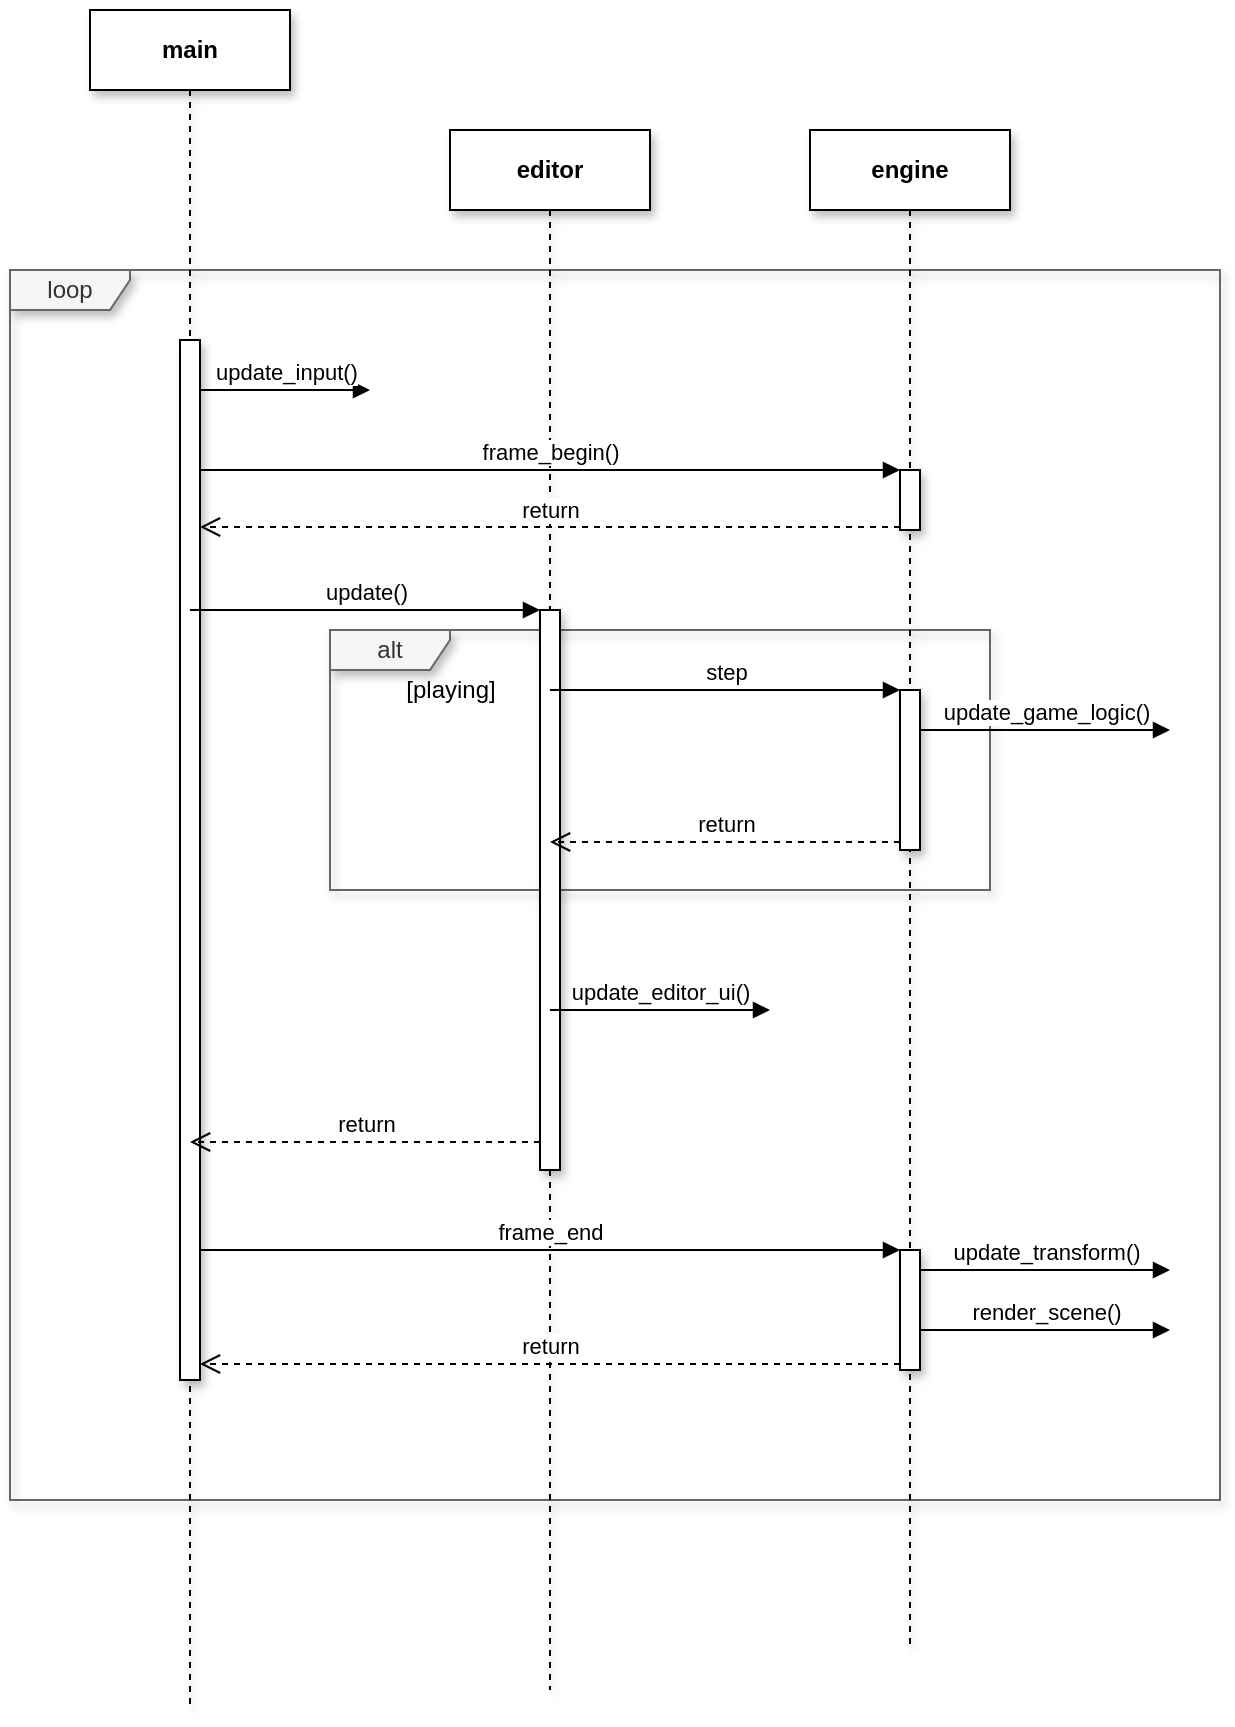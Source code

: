 <mxfile version="19.0.3" type="device" pages="3"><diagram id="qrjFZQvy_YNX1GYQrpix" name="Page-1"><mxGraphModel dx="1107" dy="866" grid="1" gridSize="10" guides="1" tooltips="1" connect="1" arrows="1" fold="1" page="1" pageScale="1" pageWidth="827" pageHeight="1169" math="0" shadow="0"><root><mxCell id="0"/><mxCell id="1" parent="0"/><mxCell id="FQW00VkIZRdeHfw1IHpk-15" value="loop" style="shape=umlFrame;whiteSpace=wrap;html=1;shadow=1;fillColor=#f5f5f5;fontColor=#333333;strokeColor=#666666;width=60;height=20;" vertex="1" parent="1"><mxGeometry x="120" y="250" width="605" height="615" as="geometry"/></mxCell><mxCell id="FQW00VkIZRdeHfw1IHpk-13" value="alt" style="shape=umlFrame;whiteSpace=wrap;html=1;shadow=1;fillColor=#f5f5f5;fontColor=#333333;strokeColor=#666666;width=60;height=20;" vertex="1" parent="1"><mxGeometry x="280" y="430" width="330" height="130" as="geometry"/></mxCell><mxCell id="FQW00VkIZRdeHfw1IHpk-4" value="main" style="shape=umlLifeline;perimeter=lifelinePerimeter;whiteSpace=wrap;html=1;container=1;collapsible=0;recursiveResize=0;outlineConnect=0;shadow=1;fontStyle=1" vertex="1" parent="1"><mxGeometry x="160" y="120" width="100" height="850" as="geometry"/></mxCell><mxCell id="FQW00VkIZRdeHfw1IHpk-36" value="update_input()" style="html=1;verticalAlign=bottom;endArrow=block;rounded=0;shadow=0;" edge="1" parent="FQW00VkIZRdeHfw1IHpk-4"><mxGeometry width="80" relative="1" as="geometry"><mxPoint x="55" y="190" as="sourcePoint"/><mxPoint x="140" y="190" as="targetPoint"/></mxGeometry></mxCell><mxCell id="FQW00VkIZRdeHfw1IHpk-16" value="" style="html=1;points=[];perimeter=orthogonalPerimeter;shadow=1;" vertex="1" parent="FQW00VkIZRdeHfw1IHpk-4"><mxGeometry x="45" y="165" width="10" height="520" as="geometry"/></mxCell><mxCell id="FQW00VkIZRdeHfw1IHpk-5" value="editor" style="shape=umlLifeline;perimeter=lifelinePerimeter;whiteSpace=wrap;html=1;container=1;collapsible=0;recursiveResize=0;outlineConnect=0;shadow=1;fontStyle=1" vertex="1" parent="1"><mxGeometry x="340" y="180" width="100" height="780" as="geometry"/></mxCell><mxCell id="FQW00VkIZRdeHfw1IHpk-10" value="" style="html=1;points=[];perimeter=orthogonalPerimeter;shadow=1;" vertex="1" parent="FQW00VkIZRdeHfw1IHpk-5"><mxGeometry x="45" y="240" width="10" height="280" as="geometry"/></mxCell><mxCell id="FQW00VkIZRdeHfw1IHpk-6" value="engine" style="shape=umlLifeline;perimeter=lifelinePerimeter;whiteSpace=wrap;html=1;container=1;collapsible=0;recursiveResize=0;outlineConnect=0;shadow=1;fontStyle=1" vertex="1" parent="1"><mxGeometry x="520" y="180" width="100" height="760" as="geometry"/></mxCell><mxCell id="FQW00VkIZRdeHfw1IHpk-7" value="" style="html=1;points=[];perimeter=orthogonalPerimeter;shadow=1;" vertex="1" parent="FQW00VkIZRdeHfw1IHpk-6"><mxGeometry x="45" y="280" width="10" height="80" as="geometry"/></mxCell><mxCell id="FQW00VkIZRdeHfw1IHpk-8" value="step" style="html=1;verticalAlign=bottom;endArrow=block;entryX=0;entryY=0;rounded=0;" edge="1" target="FQW00VkIZRdeHfw1IHpk-7" parent="1" source="FQW00VkIZRdeHfw1IHpk-5"><mxGeometry relative="1" as="geometry"><mxPoint x="420" y="410" as="sourcePoint"/></mxGeometry></mxCell><mxCell id="FQW00VkIZRdeHfw1IHpk-9" value="return" style="html=1;verticalAlign=bottom;endArrow=open;dashed=1;endSize=8;exitX=0;exitY=0.95;rounded=0;" edge="1" source="FQW00VkIZRdeHfw1IHpk-7" parent="1" target="FQW00VkIZRdeHfw1IHpk-5"><mxGeometry relative="1" as="geometry"><mxPoint x="420" y="486" as="targetPoint"/></mxGeometry></mxCell><mxCell id="FQW00VkIZRdeHfw1IHpk-11" value="update()" style="html=1;verticalAlign=bottom;endArrow=block;entryX=0;entryY=0;rounded=0;" edge="1" target="FQW00VkIZRdeHfw1IHpk-10" parent="1" source="FQW00VkIZRdeHfw1IHpk-4"><mxGeometry relative="1" as="geometry"><mxPoint x="290" y="400" as="sourcePoint"/></mxGeometry></mxCell><mxCell id="FQW00VkIZRdeHfw1IHpk-12" value="return" style="html=1;verticalAlign=bottom;endArrow=open;dashed=1;endSize=8;exitX=0;exitY=0.95;rounded=0;" edge="1" source="FQW00VkIZRdeHfw1IHpk-10" parent="1" target="FQW00VkIZRdeHfw1IHpk-4"><mxGeometry relative="1" as="geometry"><mxPoint x="290" y="476" as="targetPoint"/></mxGeometry></mxCell><mxCell id="FQW00VkIZRdeHfw1IHpk-14" value="[playing]" style="text;html=1;align=center;verticalAlign=middle;resizable=0;points=[];autosize=1;strokeColor=none;fillColor=none;" vertex="1" parent="1"><mxGeometry x="310" y="450" width="60" height="20" as="geometry"/></mxCell><mxCell id="FQW00VkIZRdeHfw1IHpk-24" value="" style="html=1;points=[];perimeter=orthogonalPerimeter;shadow=1;" vertex="1" parent="1"><mxGeometry x="565" y="740" width="10" height="60" as="geometry"/></mxCell><mxCell id="FQW00VkIZRdeHfw1IHpk-25" value="frame_end" style="html=1;verticalAlign=bottom;endArrow=block;entryX=0;entryY=0;rounded=0;shadow=0;" edge="1" target="FQW00VkIZRdeHfw1IHpk-24" parent="1" source="FQW00VkIZRdeHfw1IHpk-16"><mxGeometry relative="1" as="geometry"><mxPoint x="490" y="700" as="sourcePoint"/></mxGeometry></mxCell><mxCell id="FQW00VkIZRdeHfw1IHpk-26" value="return" style="html=1;verticalAlign=bottom;endArrow=open;dashed=1;endSize=8;exitX=0;exitY=0.95;rounded=0;shadow=0;" edge="1" source="FQW00VkIZRdeHfw1IHpk-24" parent="1" target="FQW00VkIZRdeHfw1IHpk-16"><mxGeometry relative="1" as="geometry"><mxPoint x="290" y="720" as="targetPoint"/></mxGeometry></mxCell><mxCell id="FQW00VkIZRdeHfw1IHpk-27" value="" style="html=1;points=[];perimeter=orthogonalPerimeter;shadow=1;" vertex="1" parent="1"><mxGeometry x="565" y="350" width="10" height="30" as="geometry"/></mxCell><mxCell id="FQW00VkIZRdeHfw1IHpk-28" value="frame_begin()" style="html=1;verticalAlign=bottom;endArrow=block;entryX=0;entryY=0;rounded=0;shadow=0;" edge="1" target="FQW00VkIZRdeHfw1IHpk-27" parent="1" source="FQW00VkIZRdeHfw1IHpk-16"><mxGeometry relative="1" as="geometry"><mxPoint x="495" y="320" as="sourcePoint"/></mxGeometry></mxCell><mxCell id="FQW00VkIZRdeHfw1IHpk-29" value="return" style="html=1;verticalAlign=bottom;endArrow=open;dashed=1;endSize=8;exitX=0;exitY=0.95;rounded=0;shadow=0;" edge="1" source="FQW00VkIZRdeHfw1IHpk-27" parent="1" target="FQW00VkIZRdeHfw1IHpk-16"><mxGeometry relative="1" as="geometry"><mxPoint x="495" y="396" as="targetPoint"/></mxGeometry></mxCell><mxCell id="FQW00VkIZRdeHfw1IHpk-30" value="update_transform()" style="html=1;verticalAlign=bottom;endArrow=block;rounded=0;shadow=0;" edge="1" parent="1"><mxGeometry width="80" relative="1" as="geometry"><mxPoint x="575" y="750" as="sourcePoint"/><mxPoint x="700" y="750" as="targetPoint"/></mxGeometry></mxCell><mxCell id="FQW00VkIZRdeHfw1IHpk-34" value="render_scene()" style="html=1;verticalAlign=bottom;endArrow=block;rounded=0;shadow=0;" edge="1" parent="1"><mxGeometry width="80" relative="1" as="geometry"><mxPoint x="575" y="780" as="sourcePoint"/><mxPoint x="700" y="780" as="targetPoint"/></mxGeometry></mxCell><mxCell id="FQW00VkIZRdeHfw1IHpk-35" value="update_editor_ui()" style="html=1;verticalAlign=bottom;endArrow=block;rounded=0;shadow=0;" edge="1" parent="1"><mxGeometry width="80" relative="1" as="geometry"><mxPoint x="390" y="620" as="sourcePoint"/><mxPoint x="500" y="620" as="targetPoint"/></mxGeometry></mxCell><mxCell id="FQW00VkIZRdeHfw1IHpk-37" value="update_game_logic()" style="html=1;verticalAlign=bottom;endArrow=block;rounded=0;shadow=0;" edge="1" parent="1"><mxGeometry width="80" relative="1" as="geometry"><mxPoint x="575" y="480" as="sourcePoint"/><mxPoint x="700" y="480" as="targetPoint"/></mxGeometry></mxCell></root></mxGraphModel></diagram><diagram name="Page-1のコピー" id="_VddOFSFXY1GkBIUKabR"><mxGraphModel dx="1107" dy="866" grid="1" gridSize="10" guides="1" tooltips="1" connect="1" arrows="1" fold="1" page="1" pageScale="1" pageWidth="827" pageHeight="1169" math="0" shadow="0"><root><mxCell id="FLQX34F2kQewFfOA0PCj-0"/><mxCell id="FLQX34F2kQewFfOA0PCj-1" parent="FLQX34F2kQewFfOA0PCj-0"/><mxCell id="LDaNgytz1E5qXZ9MOv_r-6" value="alt" style="shape=umlFrame;whiteSpace=wrap;html=1;shadow=1;fillColor=#f5f5f5;fontColor=#333333;strokeColor=#666666;width=60;height=20;" vertex="1" parent="FLQX34F2kQewFfOA0PCj-1"><mxGeometry x="120" y="920" width="500" height="110" as="geometry"/></mxCell><mxCell id="LDaNgytz1E5qXZ9MOv_r-4" value="loop" style="shape=umlFrame;whiteSpace=wrap;html=1;shadow=1;fillColor=#f5f5f5;fontColor=#333333;strokeColor=#666666;width=60;height=20;" vertex="1" parent="FLQX34F2kQewFfOA0PCj-1"><mxGeometry x="120" y="610" width="500" height="270" as="geometry"/></mxCell><mxCell id="FLQX34F2kQewFfOA0PCj-4" value="main" style="shape=umlLifeline;perimeter=lifelinePerimeter;whiteSpace=wrap;html=1;container=1;collapsible=0;recursiveResize=0;outlineConnect=0;shadow=1;fontStyle=1" vertex="1" parent="FLQX34F2kQewFfOA0PCj-1"><mxGeometry x="160" y="120" width="100" height="1200" as="geometry"/></mxCell><mxCell id="78HqQ1fgy3DgebkMigqj-3" value="" style="html=1;points=[];perimeter=orthogonalPerimeter;shadow=1;" vertex="1" parent="FLQX34F2kQewFfOA0PCj-4"><mxGeometry x="45" y="140" width="10" height="850" as="geometry"/></mxCell><mxCell id="78HqQ1fgy3DgebkMigqj-5" value="" style="html=1;points=[];perimeter=orthogonalPerimeter;shadow=1;" vertex="1" parent="FLQX34F2kQewFfOA0PCj-4"><mxGeometry x="55" y="190" width="10" height="40" as="geometry"/></mxCell><mxCell id="78HqQ1fgy3DgebkMigqj-6" value="setup" style="edgeStyle=orthogonalEdgeStyle;html=1;align=left;spacingLeft=2;endArrow=block;rounded=0;entryX=1;entryY=0;shadow=0;" edge="1" target="78HqQ1fgy3DgebkMigqj-5" parent="FLQX34F2kQewFfOA0PCj-4" source="FLQX34F2kQewFfOA0PCj-4"><mxGeometry relative="1" as="geometry"><mxPoint x="240" y="270" as="sourcePoint"/><Array as="points"><mxPoint x="110" y="170"/><mxPoint x="110" y="190"/></Array></mxGeometry></mxCell><mxCell id="LDaNgytz1E5qXZ9MOv_r-0" value="" style="html=1;points=[];perimeter=orthogonalPerimeter;shadow=1;" vertex="1" parent="FLQX34F2kQewFfOA0PCj-4"><mxGeometry x="50.19" y="540" width="10" height="40" as="geometry"/></mxCell><mxCell id="LDaNgytz1E5qXZ9MOv_r-1" value="process_backend()" style="edgeStyle=orthogonalEdgeStyle;html=1;align=left;spacingLeft=2;endArrow=block;rounded=0;entryX=1;entryY=0;shadow=0;" edge="1" target="LDaNgytz1E5qXZ9MOv_r-0" parent="FLQX34F2kQewFfOA0PCj-4"><mxGeometry relative="1" as="geometry"><mxPoint x="45.0" y="520" as="sourcePoint"/><Array as="points"><mxPoint x="105.19" y="520"/><mxPoint x="105.19" y="540"/></Array></mxGeometry></mxCell><mxCell id="LDaNgytz1E5qXZ9MOv_r-2" value="" style="html=1;points=[];perimeter=orthogonalPerimeter;shadow=1;" vertex="1" parent="FLQX34F2kQewFfOA0PCj-4"><mxGeometry x="55.38" y="690" width="10" height="40" as="geometry"/></mxCell><mxCell id="LDaNgytz1E5qXZ9MOv_r-3" value="process_backend()" style="edgeStyle=orthogonalEdgeStyle;html=1;align=left;spacingLeft=2;endArrow=block;rounded=0;entryX=1;entryY=0;shadow=0;" edge="1" target="LDaNgytz1E5qXZ9MOv_r-2" parent="FLQX34F2kQewFfOA0PCj-4"><mxGeometry relative="1" as="geometry"><mxPoint x="50.19" y="670" as="sourcePoint"/><Array as="points"><mxPoint x="110.38" y="670"/><mxPoint x="110.38" y="690"/></Array></mxGeometry></mxCell><mxCell id="78HqQ1fgy3DgebkMigqj-11" value="" style="html=1;points=[];perimeter=orthogonalPerimeter;shadow=1;" vertex="1" parent="FLQX34F2kQewFfOA0PCj-4"><mxGeometry x="50.19" y="330" width="10" height="40" as="geometry"/></mxCell><mxCell id="78HqQ1fgy3DgebkMigqj-12" value="process_backend()" style="edgeStyle=orthogonalEdgeStyle;html=1;align=left;spacingLeft=2;endArrow=block;rounded=0;entryX=1;entryY=0;shadow=0;" edge="1" target="78HqQ1fgy3DgebkMigqj-11" parent="FLQX34F2kQewFfOA0PCj-4"><mxGeometry relative="1" as="geometry"><mxPoint x="45.0" y="310" as="sourcePoint"/><Array as="points"><mxPoint x="105.19" y="310"/><mxPoint x="105.19" y="330"/></Array></mxGeometry></mxCell><mxCell id="LDaNgytz1E5qXZ9MOv_r-12" value="" style="shape=umlDestroy;whiteSpace=wrap;html=1;strokeWidth=3;shadow=1;" vertex="1" parent="FLQX34F2kQewFfOA0PCj-4"><mxGeometry x="35" y="1170" width="30" height="30" as="geometry"/></mxCell><mxCell id="FLQX34F2kQewFfOA0PCj-9" value="engine" style="shape=umlLifeline;perimeter=lifelinePerimeter;whiteSpace=wrap;html=1;container=1;collapsible=0;recursiveResize=0;outlineConnect=0;shadow=1;fontStyle=1" vertex="1" parent="FLQX34F2kQewFfOA0PCj-1"><mxGeometry x="440" y="205" width="100" height="855" as="geometry"/></mxCell><mxCell id="78HqQ1fgy3DgebkMigqj-0" value="" style="html=1;points=[];perimeter=orthogonalPerimeter;shadow=1;" vertex="1" parent="FLQX34F2kQewFfOA0PCj-9"><mxGeometry x="45" y="155" width="10" height="45" as="geometry"/></mxCell><mxCell id="78HqQ1fgy3DgebkMigqj-8" value="" style="html=1;points=[];perimeter=orthogonalPerimeter;shadow=1;" vertex="1" parent="FLQX34F2kQewFfOA0PCj-9"><mxGeometry x="45" y="320" width="10" height="45" as="geometry"/></mxCell><mxCell id="78HqQ1fgy3DgebkMigqj-15" value="" style="html=1;points=[];perimeter=orthogonalPerimeter;shadow=1;" vertex="1" parent="FLQX34F2kQewFfOA0PCj-9"><mxGeometry x="45" y="515" width="10" height="45" as="geometry"/></mxCell><mxCell id="78HqQ1fgy3DgebkMigqj-16" value="step()" style="html=1;verticalAlign=bottom;endArrow=block;entryX=0;entryY=0;rounded=0;shadow=0;" edge="1" target="78HqQ1fgy3DgebkMigqj-15" parent="FLQX34F2kQewFfOA0PCj-9"><mxGeometry relative="1" as="geometry"><mxPoint x="-225" y="515" as="sourcePoint"/></mxGeometry></mxCell><mxCell id="78HqQ1fgy3DgebkMigqj-17" value="return" style="html=1;verticalAlign=bottom;endArrow=open;dashed=1;endSize=8;exitX=0;exitY=0.95;rounded=0;shadow=0;" edge="1" source="78HqQ1fgy3DgebkMigqj-15" parent="FLQX34F2kQewFfOA0PCj-9"><mxGeometry relative="1" as="geometry"><mxPoint x="-220" y="556" as="targetPoint"/></mxGeometry></mxCell><mxCell id="78HqQ1fgy3DgebkMigqj-18" value="on_stepped()" style="html=1;verticalAlign=bottom;endArrow=block;rounded=0;shadow=0;" edge="1" parent="FLQX34F2kQewFfOA0PCj-9"><mxGeometry width="80" relative="1" as="geometry"><mxPoint x="50" y="520" as="sourcePoint"/><mxPoint x="150" y="520" as="targetPoint"/></mxGeometry></mxCell><mxCell id="LDaNgytz1E5qXZ9MOv_r-9" value="" style="html=1;points=[];perimeter=orthogonalPerimeter;shadow=1;" vertex="1" parent="FLQX34F2kQewFfOA0PCj-9"><mxGeometry x="45" y="755" width="10" height="25" as="geometry"/></mxCell><mxCell id="78HqQ1fgy3DgebkMigqj-1" value="configure()" style="html=1;verticalAlign=bottom;endArrow=block;entryX=0;entryY=0;rounded=0;shadow=0;" edge="1" target="78HqQ1fgy3DgebkMigqj-0" parent="FLQX34F2kQewFfOA0PCj-1" source="FLQX34F2kQewFfOA0PCj-4"><mxGeometry relative="1" as="geometry"><mxPoint x="300" y="440" as="sourcePoint"/></mxGeometry></mxCell><mxCell id="78HqQ1fgy3DgebkMigqj-2" value="return" style="html=1;verticalAlign=bottom;endArrow=open;dashed=1;endSize=8;exitX=0;exitY=0.95;rounded=0;shadow=0;" edge="1" source="78HqQ1fgy3DgebkMigqj-0" parent="FLQX34F2kQewFfOA0PCj-1" target="FLQX34F2kQewFfOA0PCj-4"><mxGeometry relative="1" as="geometry"><mxPoint x="300" y="516" as="targetPoint"/></mxGeometry></mxCell><mxCell id="78HqQ1fgy3DgebkMigqj-7" value="on_boot()" style="html=1;verticalAlign=bottom;endArrow=block;rounded=0;shadow=0;" edge="1" parent="FLQX34F2kQewFfOA0PCj-1"><mxGeometry width="80" relative="1" as="geometry"><mxPoint x="490" y="370" as="sourcePoint"/><mxPoint x="570" y="370" as="targetPoint"/></mxGeometry></mxCell><mxCell id="78HqQ1fgy3DgebkMigqj-9" value="step()" style="html=1;verticalAlign=bottom;endArrow=block;entryX=0;entryY=0;rounded=0;shadow=0;" edge="1" target="78HqQ1fgy3DgebkMigqj-8" parent="FLQX34F2kQewFfOA0PCj-1" source="78HqQ1fgy3DgebkMigqj-3"><mxGeometry relative="1" as="geometry"><mxPoint x="220" y="490" as="sourcePoint"/></mxGeometry></mxCell><mxCell id="78HqQ1fgy3DgebkMigqj-10" value="return" style="html=1;verticalAlign=bottom;endArrow=open;dashed=1;endSize=8;exitX=0;exitY=0.95;rounded=0;shadow=0;" edge="1" source="78HqQ1fgy3DgebkMigqj-8" parent="FLQX34F2kQewFfOA0PCj-1"><mxGeometry relative="1" as="geometry"><mxPoint x="220" y="566" as="targetPoint"/></mxGeometry></mxCell><mxCell id="78HqQ1fgy3DgebkMigqj-13" value="on_initialized()" style="html=1;verticalAlign=bottom;endArrow=block;rounded=0;shadow=0;" edge="1" parent="FLQX34F2kQewFfOA0PCj-1"><mxGeometry width="80" relative="1" as="geometry"><mxPoint x="490" y="530" as="sourcePoint"/><mxPoint x="590" y="530" as="targetPoint"/></mxGeometry></mxCell><mxCell id="LDaNgytz1E5qXZ9MOv_r-7" value="[restart]" style="text;html=1;align=center;verticalAlign=middle;resizable=0;points=[];autosize=1;strokeColor=none;fillColor=none;" vertex="1" parent="FLQX34F2kQewFfOA0PCj-1"><mxGeometry x="120" y="940" width="60" height="20" as="geometry"/></mxCell><mxCell id="LDaNgytz1E5qXZ9MOv_r-8" value="restart()" style="html=1;verticalAlign=bottom;endArrow=block;rounded=0;shadow=0;" edge="1" parent="FLQX34F2kQewFfOA0PCj-1" source="FLQX34F2kQewFfOA0PCj-4" target="FLQX34F2kQewFfOA0PCj-4"><mxGeometry width="80" relative="1" as="geometry"><mxPoint x="70" y="510" as="sourcePoint"/><mxPoint x="220" y="760" as="targetPoint"/><Array as="points"><mxPoint x="70" y="1010"/><mxPoint x="70" y="510"/></Array></mxGeometry></mxCell><mxCell id="LDaNgytz1E5qXZ9MOv_r-11" value="return" style="html=1;verticalAlign=bottom;endArrow=open;dashed=1;endSize=8;exitX=0;exitY=0.95;rounded=0;shadow=0;" edge="1" source="LDaNgytz1E5qXZ9MOv_r-9" parent="FLQX34F2kQewFfOA0PCj-1" target="FLQX34F2kQewFfOA0PCj-4"><mxGeometry relative="1" as="geometry"><mxPoint x="415" y="1016" as="targetPoint"/></mxGeometry></mxCell><mxCell id="LDaNgytz1E5qXZ9MOv_r-10" value="deactivate()" style="html=1;verticalAlign=bottom;endArrow=block;entryX=0;entryY=0;rounded=0;shadow=0;" edge="1" target="LDaNgytz1E5qXZ9MOv_r-9" parent="FLQX34F2kQewFfOA0PCj-1" source="FLQX34F2kQewFfOA0PCj-4"><mxGeometry relative="1" as="geometry"><mxPoint x="415" y="940" as="sourcePoint"/></mxGeometry></mxCell></root></mxGraphModel></diagram><diagram id="b4lcu3d3-2NX-2grUcs8" name="ページ3"><mxGraphModel dx="1934" dy="866" grid="1" gridSize="10" guides="1" tooltips="1" connect="1" arrows="1" fold="1" page="1" pageScale="1" pageWidth="827" pageHeight="1169" math="0" shadow="0"><root><mxCell id="0"/><mxCell id="1" parent="0"/><mxCell id="P85arnZ_NCh_2gkr-77R-1" value="loop" style="shape=umlFrame;whiteSpace=wrap;html=1;shadow=1;fillColor=#f5f5f5;fontColor=#333333;strokeColor=#666666;width=50;height=20;" vertex="1" parent="1"><mxGeometry x="-10" y="610" width="740" height="560" as="geometry"/></mxCell><mxCell id="resC1y4zCVwOLLf9kV1h-12" value="alt" style="shape=umlFrame;whiteSpace=wrap;html=1;shadow=1;fillColor=#f5f5f5;fontColor=#333333;strokeColor=#666666;width=50;height=20;" vertex="1" parent="1"><mxGeometry x="350" y="880" width="310" height="100" as="geometry"/></mxCell><mxCell id="OvaBX4rRuUVCt3wdpKnW-6" value="1" style="endArrow=open;html=1;endSize=12;startArrow=diamondThin;startSize=14;startFill=1;edgeStyle=orthogonalEdgeStyle;align=left;verticalAlign=bottom;rounded=0;shadow=0;fillColor=#dae8fc;strokeColor=#6c8ebf;" edge="1" parent="1"><mxGeometry x="-1" y="3" relative="1" as="geometry"><mxPoint x="120" y="303" as="sourcePoint"/><mxPoint x="230" y="330" as="targetPoint"/></mxGeometry></mxCell><mxCell id="OvaBX4rRuUVCt3wdpKnW-13" value="Main" style="shape=umlLifeline;perimeter=lifelinePerimeter;whiteSpace=wrap;html=1;container=1;collapsible=0;recursiveResize=0;outlineConnect=0;shadow=1;fontStyle=1;fillColor=#dae8fc;strokeColor=#6c8ebf;" vertex="1" parent="1"><mxGeometry x="20" y="285" width="100" height="1035" as="geometry"/></mxCell><mxCell id="OvaBX4rRuUVCt3wdpKnW-14" value="Engine" style="shape=umlLifeline;perimeter=lifelinePerimeter;whiteSpace=wrap;html=1;container=1;collapsible=0;recursiveResize=0;outlineConnect=0;shadow=1;fontStyle=1;fillColor=#dae8fc;strokeColor=#6c8ebf;" vertex="1" parent="1"><mxGeometry x="180" y="330" width="100" height="980" as="geometry"/></mxCell><mxCell id="OvaBX4rRuUVCt3wdpKnW-21" value="" style="html=1;points=[];perimeter=orthogonalPerimeter;shadow=1;fillColor=#dae8fc;strokeColor=#6c8ebf;" vertex="1" parent="OvaBX4rRuUVCt3wdpKnW-14"><mxGeometry x="45" y="220" width="10" height="40" as="geometry"/></mxCell><mxCell id="vH9oiy1fvdNDiDPZm_Jg-1" value="" style="html=1;points=[];perimeter=orthogonalPerimeter;shadow=1;fillColor=#dae8fc;strokeColor=#6c8ebf;" vertex="1" parent="OvaBX4rRuUVCt3wdpKnW-14"><mxGeometry x="45" y="340" width="10" height="40" as="geometry"/></mxCell><mxCell id="vH9oiy1fvdNDiDPZm_Jg-6" value="" style="html=1;points=[];perimeter=orthogonalPerimeter;shadow=1;fillColor=#dae8fc;strokeColor=#6c8ebf;" vertex="1" parent="OvaBX4rRuUVCt3wdpKnW-14"><mxGeometry x="45" y="750" width="10" height="60" as="geometry"/></mxCell><mxCell id="vH9oiy1fvdNDiDPZm_Jg-7" value="frame_end()" style="html=1;verticalAlign=bottom;endArrow=block;entryX=0;entryY=0;rounded=0;shadow=0;fillColor=#dae8fc;strokeColor=#6c8ebf;" edge="1" target="vH9oiy1fvdNDiDPZm_Jg-6" parent="OvaBX4rRuUVCt3wdpKnW-14"><mxGeometry relative="1" as="geometry"><mxPoint x="-110.676" y="750" as="sourcePoint"/></mxGeometry></mxCell><mxCell id="resC1y4zCVwOLLf9kV1h-4" value="" style="html=1;points=[];perimeter=orthogonalPerimeter;shadow=1;fillColor=#dae8fc;strokeColor=#6c8ebf;" vertex="1" parent="OvaBX4rRuUVCt3wdpKnW-14"><mxGeometry x="45" y="430" width="10" height="40" as="geometry"/></mxCell><mxCell id="resC1y4zCVwOLLf9kV1h-7" value="on_stepped()" style="html=1;verticalAlign=bottom;endArrow=block;rounded=0;shadow=0;fillColor=#dae8fc;strokeColor=#6c8ebf;" edge="1" parent="OvaBX4rRuUVCt3wdpKnW-14"><mxGeometry relative="1" as="geometry"><mxPoint x="55.004" y="450" as="sourcePoint"/><mxPoint x="155.68" y="450" as="targetPoint"/></mxGeometry></mxCell><mxCell id="OvaBX4rRuUVCt3wdpKnW-15" value="SceneEditor" style="shape=umlLifeline;perimeter=lifelinePerimeter;whiteSpace=wrap;html=1;container=1;collapsible=0;recursiveResize=0;outlineConnect=0;shadow=1;fontStyle=1;fillColor=#dae8fc;strokeColor=#6c8ebf;" vertex="1" parent="1"><mxGeometry x="364" y="390" width="100" height="920" as="geometry"/></mxCell><mxCell id="resC1y4zCVwOLLf9kV1h-8" value="" style="html=1;points=[];perimeter=orthogonalPerimeter;shadow=1;fillColor=#dae8fc;strokeColor=#6c8ebf;" vertex="1" parent="OvaBX4rRuUVCt3wdpKnW-15"><mxGeometry x="45" y="470" width="10" height="190" as="geometry"/></mxCell><mxCell id="resC1y4zCVwOLLf9kV1h-13" value="[playing]" style="text;html=1;align=center;verticalAlign=middle;resizable=0;points=[];autosize=1;strokeColor=none;fillColor=none;" vertex="1" parent="OvaBX4rRuUVCt3wdpKnW-15"><mxGeometry x="-15" y="510" width="60" height="20" as="geometry"/></mxCell><mxCell id="6TDaG-1fY0CcLMyukUSw-2" value="" style="html=1;points=[];perimeter=orthogonalPerimeter;shadow=1;strokeColor=#6c8ebf;fillColor=#dae8fc;" vertex="1" parent="OvaBX4rRuUVCt3wdpKnW-15"><mxGeometry x="45" y="40" width="10" height="20" as="geometry"/></mxCell><mxCell id="OvaBX4rRuUVCt3wdpKnW-16" value="Scene" style="shape=umlLifeline;perimeter=lifelinePerimeter;whiteSpace=wrap;html=1;container=1;collapsible=0;recursiveResize=0;outlineConnect=0;shadow=1;fontStyle=1;fillColor=#dae8fc;strokeColor=#6c8ebf;" vertex="1" parent="1"><mxGeometry x="550" y="390" width="100" height="940" as="geometry"/></mxCell><mxCell id="resC1y4zCVwOLLf9kV1h-14" value="" style="html=1;points=[];perimeter=orthogonalPerimeter;shadow=1;strokeColor=#6c8ebf;fillColor=#dae8fc;" vertex="1" parent="OvaBX4rRuUVCt3wdpKnW-16"><mxGeometry x="45" y="540" width="10" height="30" as="geometry"/></mxCell><mxCell id="OvaBX4rRuUVCt3wdpKnW-17" value="1" style="endArrow=open;html=1;endSize=12;startArrow=diamondThin;startSize=14;startFill=1;edgeStyle=orthogonalEdgeStyle;align=left;verticalAlign=bottom;rounded=0;shadow=0;fillColor=#dae8fc;strokeColor=#6c8ebf;" edge="1" parent="1"><mxGeometry x="-1" y="3" relative="1" as="geometry"><mxPoint x="280" y="350" as="sourcePoint"/><mxPoint x="414" y="390" as="targetPoint"/></mxGeometry></mxCell><mxCell id="OvaBX4rRuUVCt3wdpKnW-18" value="1" style="endArrow=open;html=1;endSize=12;startArrow=diamondThin;startSize=14;startFill=1;edgeStyle=orthogonalEdgeStyle;align=left;verticalAlign=bottom;rounded=0;shadow=0;fillColor=#dae8fc;strokeColor=#6c8ebf;" edge="1" parent="1"><mxGeometry x="-1" y="3" relative="1" as="geometry"><mxPoint x="280" y="350" as="sourcePoint"/><mxPoint x="600" y="390" as="targetPoint"/></mxGeometry></mxCell><mxCell id="OvaBX4rRuUVCt3wdpKnW-22" value="configure()" style="html=1;verticalAlign=bottom;endArrow=block;entryX=0;entryY=0;rounded=0;shadow=0;fillColor=#dae8fc;strokeColor=#6c8ebf;" edge="1" target="OvaBX4rRuUVCt3wdpKnW-21" parent="1"><mxGeometry relative="1" as="geometry"><mxPoint x="69.667" y="550" as="sourcePoint"/></mxGeometry></mxCell><mxCell id="OvaBX4rRuUVCt3wdpKnW-23" value="" style="html=1;verticalAlign=bottom;endArrow=open;dashed=1;endSize=8;exitX=0;exitY=0.95;rounded=0;shadow=0;fillColor=#dae8fc;strokeColor=#6c8ebf;" edge="1" source="OvaBX4rRuUVCt3wdpKnW-21" parent="1"><mxGeometry relative="1" as="geometry"><mxPoint x="69.667" y="588" as="targetPoint"/></mxGeometry></mxCell><mxCell id="OvaBX4rRuUVCt3wdpKnW-24" value="on_boot()" style="html=1;verticalAlign=bottom;endArrow=block;rounded=0;shadow=0;exitX=0.938;exitY=0.25;exitDx=0;exitDy=0;exitPerimeter=0;fillColor=#dae8fc;strokeColor=#6c8ebf;" edge="1" parent="1" source="OvaBX4rRuUVCt3wdpKnW-21"><mxGeometry width="80" relative="1" as="geometry"><mxPoint x="240" y="560" as="sourcePoint"/><mxPoint x="310" y="560" as="targetPoint"/></mxGeometry></mxCell><mxCell id="OvaBX4rRuUVCt3wdpKnW-25" value="on_tick()" style="html=1;verticalAlign=bottom;endArrow=block;rounded=0;shadow=0;exitX=0.938;exitY=0.25;exitDx=0;exitDy=0;exitPerimeter=0;fillColor=#dae8fc;strokeColor=#6c8ebf;" edge="1" parent="1"><mxGeometry width="80" relative="1" as="geometry"><mxPoint x="600.0" y="940" as="sourcePoint"/><mxPoint x="700" y="940" as="targetPoint"/></mxGeometry></mxCell><mxCell id="RO5eXWd1RW6fcurwjwuD-1" value="update_input()" style="html=1;verticalAlign=bottom;endArrow=block;rounded=0;shadow=0;fillColor=#dae8fc;strokeColor=#6c8ebf;" edge="1" parent="1"><mxGeometry relative="1" as="geometry"><mxPoint x="69.324" y="640" as="sourcePoint"/><mxPoint x="170" y="640" as="targetPoint"/></mxGeometry></mxCell><mxCell id="vH9oiy1fvdNDiDPZm_Jg-2" value="frame_begin()" style="html=1;verticalAlign=bottom;endArrow=block;entryX=0;entryY=0;rounded=0;shadow=0;fillColor=#dae8fc;strokeColor=#6c8ebf;" edge="1" target="vH9oiy1fvdNDiDPZm_Jg-1" parent="1"><mxGeometry relative="1" as="geometry"><mxPoint x="69.324" y="670" as="sourcePoint"/></mxGeometry></mxCell><mxCell id="vH9oiy1fvdNDiDPZm_Jg-3" value="" style="html=1;verticalAlign=bottom;endArrow=open;dashed=1;endSize=8;exitX=0;exitY=0.95;rounded=0;shadow=0;fillColor=#dae8fc;strokeColor=#6c8ebf;" edge="1" source="vH9oiy1fvdNDiDPZm_Jg-1" parent="1"><mxGeometry relative="1" as="geometry"><mxPoint x="69.324" y="708.0" as="targetPoint"/></mxGeometry></mxCell><mxCell id="vH9oiy1fvdNDiDPZm_Jg-8" value="" style="html=1;verticalAlign=bottom;endArrow=open;dashed=1;endSize=8;exitX=0;exitY=0.95;rounded=0;shadow=0;fillColor=#dae8fc;strokeColor=#6c8ebf;" edge="1" source="vH9oiy1fvdNDiDPZm_Jg-6" parent="1"><mxGeometry relative="1" as="geometry"><mxPoint x="69.5" y="1137" as="targetPoint"/></mxGeometry></mxCell><mxCell id="resC1y4zCVwOLLf9kV1h-2" value="update_trfms()" style="html=1;verticalAlign=bottom;endArrow=block;rounded=0;shadow=0;fillColor=#dae8fc;strokeColor=#6c8ebf;" edge="1" parent="1"><mxGeometry relative="1" as="geometry"><mxPoint x="240.004" y="1090" as="sourcePoint"/><mxPoint x="340.68" y="1090" as="targetPoint"/></mxGeometry></mxCell><mxCell id="resC1y4zCVwOLLf9kV1h-3" value="render()" style="html=1;verticalAlign=bottom;endArrow=block;rounded=0;shadow=0;fillColor=#dae8fc;strokeColor=#6c8ebf;" edge="1" parent="1"><mxGeometry relative="1" as="geometry"><mxPoint x="240.004" y="1130" as="sourcePoint"/><mxPoint x="340.68" y="1130" as="targetPoint"/></mxGeometry></mxCell><mxCell id="resC1y4zCVwOLLf9kV1h-5" value="step()" style="html=1;verticalAlign=bottom;endArrow=block;entryX=0;entryY=0;rounded=0;shadow=0;fillColor=#dae8fc;strokeColor=#6c8ebf;" edge="1" target="resC1y4zCVwOLLf9kV1h-4" parent="1" source="OvaBX4rRuUVCt3wdpKnW-13"><mxGeometry relative="1" as="geometry"><mxPoint x="155" y="760" as="sourcePoint"/></mxGeometry></mxCell><mxCell id="resC1y4zCVwOLLf9kV1h-6" value="" style="html=1;verticalAlign=bottom;endArrow=open;dashed=1;endSize=8;exitX=0;exitY=0.95;rounded=0;shadow=0;fillColor=#dae8fc;strokeColor=#6c8ebf;" edge="1" source="resC1y4zCVwOLLf9kV1h-4" parent="1" target="OvaBX4rRuUVCt3wdpKnW-13"><mxGeometry relative="1" as="geometry"><mxPoint x="155" y="836" as="targetPoint"/></mxGeometry></mxCell><mxCell id="resC1y4zCVwOLLf9kV1h-9" value="update()" style="html=1;verticalAlign=bottom;endArrow=block;entryX=0;entryY=0;rounded=0;shadow=0;fillColor=#dae8fc;strokeColor=#6c8ebf;" edge="1" target="resC1y4zCVwOLLf9kV1h-8" parent="1"><mxGeometry relative="1" as="geometry"><mxPoint x="69.5" y="860" as="sourcePoint"/></mxGeometry></mxCell><mxCell id="resC1y4zCVwOLLf9kV1h-10" value="" style="html=1;verticalAlign=bottom;endArrow=open;dashed=1;endSize=8;exitX=0;exitY=0.95;rounded=0;shadow=0;fillColor=#dae8fc;strokeColor=#6c8ebf;" edge="1" source="resC1y4zCVwOLLf9kV1h-8" parent="1" target="OvaBX4rRuUVCt3wdpKnW-13"><mxGeometry relative="1" as="geometry"><mxPoint x="69.5" y="993" as="targetPoint"/></mxGeometry></mxCell><mxCell id="resC1y4zCVwOLLf9kV1h-15" value="step()" style="html=1;verticalAlign=bottom;endArrow=block;entryX=0;entryY=0;rounded=0;shadow=0;fillColor=#dae8fc;strokeColor=#6c8ebf;" edge="1" target="resC1y4zCVwOLLf9kV1h-14" parent="1"><mxGeometry relative="1" as="geometry"><mxPoint x="414" y="930" as="sourcePoint"/></mxGeometry></mxCell><mxCell id="resC1y4zCVwOLLf9kV1h-16" value="" style="html=1;verticalAlign=bottom;endArrow=open;dashed=1;endSize=8;exitX=0;exitY=0.95;rounded=0;shadow=0;fillColor=#dae8fc;strokeColor=#6c8ebf;" edge="1" source="resC1y4zCVwOLLf9kV1h-14" parent="1"><mxGeometry relative="1" as="geometry"><mxPoint x="414" y="958.5" as="targetPoint"/></mxGeometry></mxCell><mxCell id="6TDaG-1fY0CcLMyukUSw-1" value="make()" style="html=1;verticalAlign=bottom;endArrow=block;rounded=0;shadow=0;fillColor=#dae8fc;strokeColor=#6c8ebf;" edge="1" parent="1" source="OvaBX4rRuUVCt3wdpKnW-13" target="OvaBX4rRuUVCt3wdpKnW-15"><mxGeometry width="80" relative="1" as="geometry"><mxPoint x="210" y="490" as="sourcePoint"/><mxPoint x="230" y="490" as="targetPoint"/><Array as="points"><mxPoint x="200" y="430"/></Array></mxGeometry></mxCell><mxCell id="6TDaG-1fY0CcLMyukUSw-3" value="" style="html=1;verticalAlign=bottom;endArrow=open;dashed=1;endSize=8;rounded=0;shadow=0;exitX=-0.133;exitY=0.942;exitDx=0;exitDy=0;exitPerimeter=0;fillColor=#dae8fc;strokeColor=#6c8ebf;" edge="1" parent="1" source="6TDaG-1fY0CcLMyukUSw-2" target="OvaBX4rRuUVCt3wdpKnW-13"><mxGeometry relative="1" as="geometry"><mxPoint x="310" y="570" as="sourcePoint"/><mxPoint x="230" y="570" as="targetPoint"/></mxGeometry></mxCell><mxCell id="6TDaG-1fY0CcLMyukUSw-7" value="update_editor_ui()" style="html=1;verticalAlign=bottom;endArrow=block;rounded=0;shadow=0;fillColor=#dae8fc;strokeColor=#6c8ebf;" edge="1" parent="1"><mxGeometry relative="1" as="geometry"><mxPoint x="420.004" y="1020" as="sourcePoint"/><mxPoint x="520.68" y="1020" as="targetPoint"/></mxGeometry></mxCell><mxCell id="6TDaG-1fY0CcLMyukUSw-9" value="engine_step" style="shape=umlFrame;whiteSpace=wrap;html=1;shadow=1;fillColor=#fff2cc;strokeColor=#d6b656;width=80;height=20;" vertex="1" parent="1"><mxGeometry x="20" y="730" width="340" height="100" as="geometry"/></mxCell><mxCell id="6TDaG-1fY0CcLMyukUSw-10" value="エンジンがステップするときに発火するイベント.&lt;br&gt;&lt;br&gt;いるだろうか?&lt;br&gt;あるといい点:&lt;br&gt;* ユーザサイドで, ロジックを入れらる最後の手段.&lt;br&gt;&lt;span style=&quot;white-space: pre;&quot;&gt;&#9;&lt;/span&gt;* だが...&lt;br&gt;&lt;span style=&quot;white-space: pre;&quot;&gt;&#9;&lt;/span&gt;* イベントの意味があいまいで, どのタイミングで発火するかが名前からわからず, 使われないかも.&lt;br&gt;&lt;br&gt;なくてもいい:&lt;br&gt;* 他モジュールで目的に応じたイベントを発火できれば, なくてもいい.&lt;br&gt;&lt;span style=&quot;white-space: pre;&quot;&gt;&#9;&lt;/span&gt;* 例えば, レンダリング後のイベントなら, screen とか rendering モジュールに, frameEnd のようなイベントを用意する.&lt;br&gt;* 少なくても, initialized()はいらないかもしれない.&lt;br&gt;&lt;span style=&quot;white-space: pre;&quot;&gt;&#9;&lt;/span&gt;* もともと, Scene の状態を起動時にリセットするために入れた機能だった." style="shape=note;size=15;align=left;spacingLeft=10;html=1;whiteSpace=wrap;shadow=1;fillColor=#fff2cc;strokeColor=#d6b656;" vertex="1" parent="1"><mxGeometry x="-320" y="420" width="300" height="340" as="geometry"/></mxCell><mxCell id="6TDaG-1fY0CcLMyukUSw-11" value="" style="edgeStyle=none;endArrow=none;dashed=1;html=1;rounded=0;shadow=0;" edge="1" source="6TDaG-1fY0CcLMyukUSw-10" parent="1" target="6TDaG-1fY0CcLMyukUSw-9"><mxGeometry x="1" relative="1" as="geometry"><mxPoint x="107.5" y="740" as="targetPoint"/></mxGeometry></mxCell></root></mxGraphModel></diagram></mxfile>